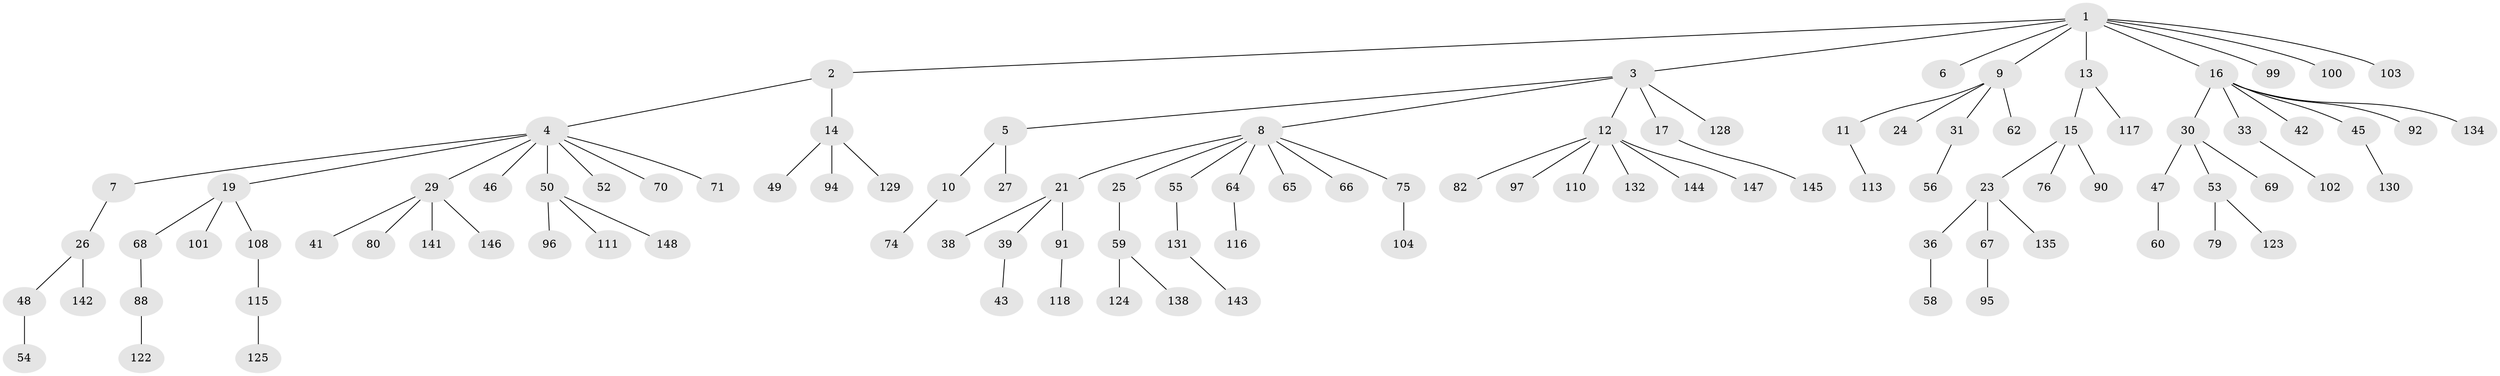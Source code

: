 // Generated by graph-tools (version 1.1) at 2025/24/03/03/25 07:24:05]
// undirected, 105 vertices, 104 edges
graph export_dot {
graph [start="1"]
  node [color=gray90,style=filled];
  1 [super="+40"];
  2;
  3 [super="+81"];
  4 [super="+18"];
  5 [super="+87"];
  6 [super="+35"];
  7 [super="+107"];
  8 [super="+22"];
  9 [super="+28"];
  10;
  11;
  12 [super="+78"];
  13;
  14 [super="+32"];
  15 [super="+136"];
  16 [super="+20"];
  17 [super="+37"];
  19 [super="+89"];
  21 [super="+137"];
  23;
  24;
  25;
  26 [super="+106"];
  27 [super="+44"];
  29 [super="+34"];
  30 [super="+72"];
  31;
  33 [super="+61"];
  36 [super="+51"];
  38;
  39;
  41;
  42;
  43;
  45 [super="+57"];
  46 [super="+105"];
  47;
  48;
  49;
  50 [super="+63"];
  52 [super="+98"];
  53 [super="+112"];
  54;
  55 [super="+73"];
  56 [super="+119"];
  58;
  59 [super="+114"];
  60;
  62;
  64;
  65;
  66 [super="+86"];
  67 [super="+140"];
  68;
  69 [super="+83"];
  70 [super="+85"];
  71;
  74;
  75 [super="+109"];
  76 [super="+77"];
  79 [super="+84"];
  80;
  82;
  88 [super="+133"];
  90;
  91;
  92 [super="+93"];
  94;
  95;
  96;
  97;
  99 [super="+120"];
  100;
  101;
  102;
  103 [super="+139"];
  104;
  108;
  110;
  111;
  113;
  115 [super="+121"];
  116;
  117;
  118 [super="+127"];
  122;
  123;
  124 [super="+126"];
  125;
  128;
  129;
  130;
  131;
  132;
  134;
  135;
  138;
  141;
  142;
  143;
  144;
  145;
  146;
  147;
  148;
  1 -- 2;
  1 -- 3;
  1 -- 6;
  1 -- 9;
  1 -- 13;
  1 -- 16;
  1 -- 99;
  1 -- 100;
  1 -- 103;
  2 -- 4;
  2 -- 14;
  3 -- 5;
  3 -- 8;
  3 -- 12;
  3 -- 17;
  3 -- 128;
  4 -- 7;
  4 -- 19;
  4 -- 29;
  4 -- 46;
  4 -- 52;
  4 -- 71;
  4 -- 50;
  4 -- 70;
  5 -- 10;
  5 -- 27;
  7 -- 26;
  8 -- 21;
  8 -- 25;
  8 -- 65;
  8 -- 75;
  8 -- 66;
  8 -- 64;
  8 -- 55;
  9 -- 11;
  9 -- 24;
  9 -- 62;
  9 -- 31;
  10 -- 74;
  11 -- 113;
  12 -- 110;
  12 -- 132;
  12 -- 144;
  12 -- 97;
  12 -- 82;
  12 -- 147;
  13 -- 15;
  13 -- 117;
  14 -- 129;
  14 -- 49;
  14 -- 94;
  15 -- 23;
  15 -- 76;
  15 -- 90;
  16 -- 33;
  16 -- 42;
  16 -- 92;
  16 -- 45;
  16 -- 134;
  16 -- 30;
  17 -- 145;
  19 -- 68;
  19 -- 101;
  19 -- 108;
  21 -- 38;
  21 -- 39;
  21 -- 91;
  23 -- 36;
  23 -- 67;
  23 -- 135;
  25 -- 59;
  26 -- 48;
  26 -- 142;
  29 -- 146;
  29 -- 80;
  29 -- 41;
  29 -- 141;
  30 -- 47;
  30 -- 53;
  30 -- 69;
  31 -- 56;
  33 -- 102;
  36 -- 58;
  39 -- 43;
  45 -- 130;
  47 -- 60;
  48 -- 54;
  50 -- 111;
  50 -- 148;
  50 -- 96;
  53 -- 79;
  53 -- 123;
  55 -- 131;
  59 -- 138;
  59 -- 124;
  64 -- 116;
  67 -- 95;
  68 -- 88;
  75 -- 104;
  88 -- 122;
  91 -- 118;
  108 -- 115;
  115 -- 125;
  131 -- 143;
}
